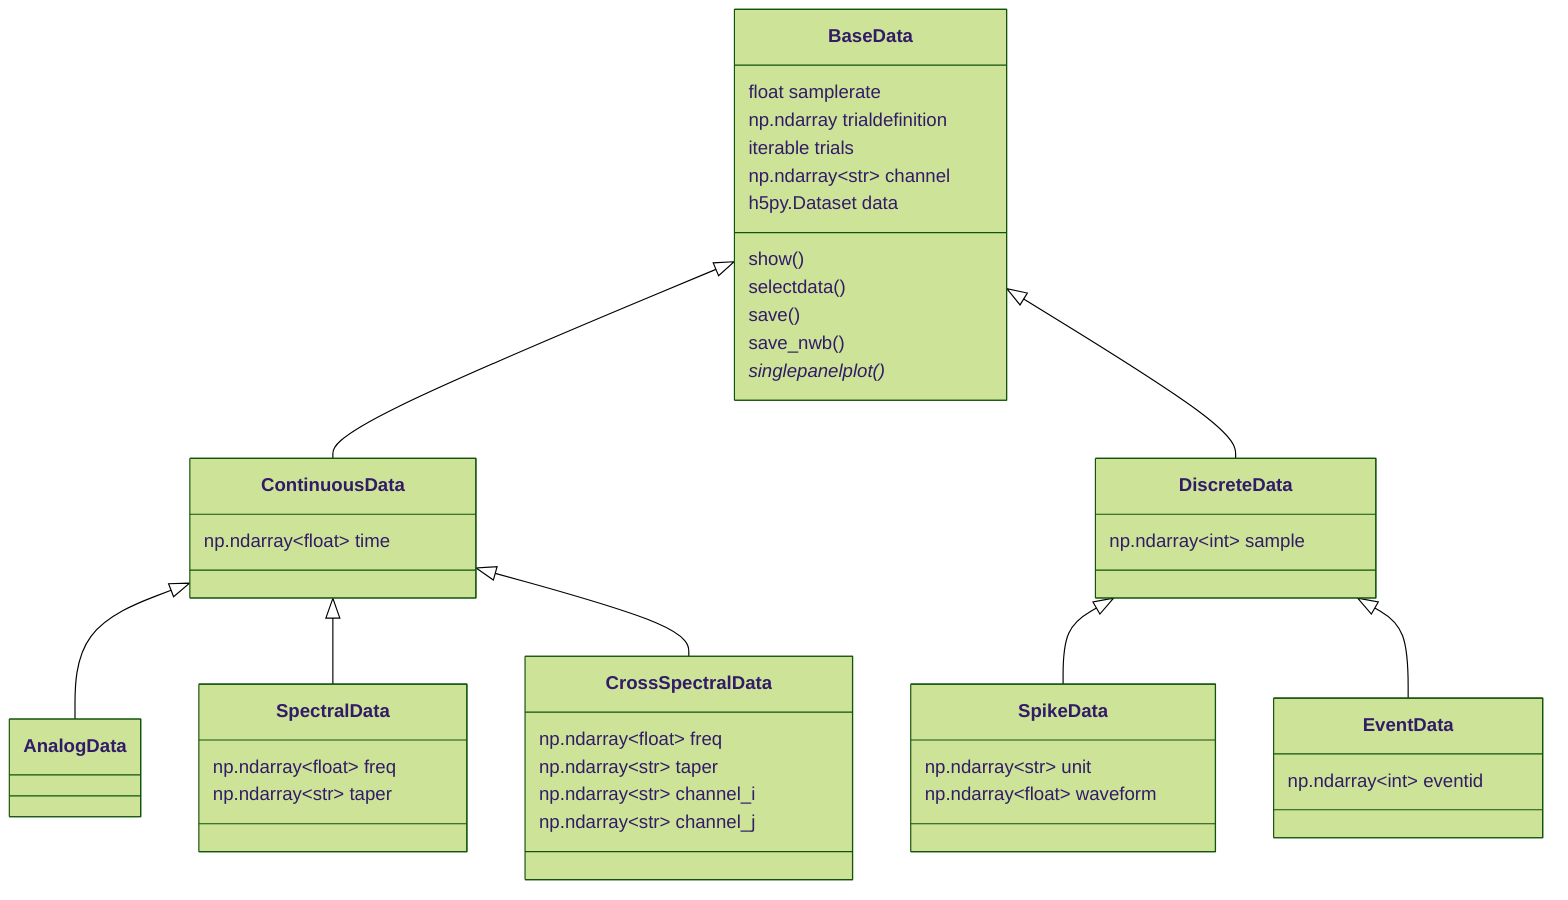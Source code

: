 %%{init: {'theme':'forest'}}%%
classDiagram
 
    BaseData <|-- ContinuousData
    BaseData <|-- DiscreteData
    
    ContinuousData <|-- AnalogData
    ContinuousData <|-- SpectralData
    ContinuousData <|-- CrossSpectralData

    DiscreteData <|-- SpikeData
    DiscreteData <|-- EventData
    
    BaseData : float samplerate
    BaseData : np.ndarray trialdefinition   
    BaseData : iterable trials
    BaseData : np.ndarray~str~ channel
    BaseData : h5py.Dataset data

    BaseData : show()
    BaseData : selectdata()
    BaseData : save()
    BaseData : save_nwb()
    BaseData : singlepanelplot()*

    ContinuousData : np.ndarray~float~ time
    DiscreteData : np.ndarray~int~ sample

    class SpectralData{
        np.ndarray~float~ freq
        np.ndarray~str~ taper
    }

    class CrossSpectralData{
        np.ndarray~float~ freq
        np.ndarray~str~ taper
        np.ndarray~str~ channel_i
        np.ndarray~str~ channel_j
    }

    class SpikeData{
        np.ndarray~str~ unit
        np.ndarray~float~ waveform
    }

     class EventData{
        np.ndarray~int~ eventid
       }